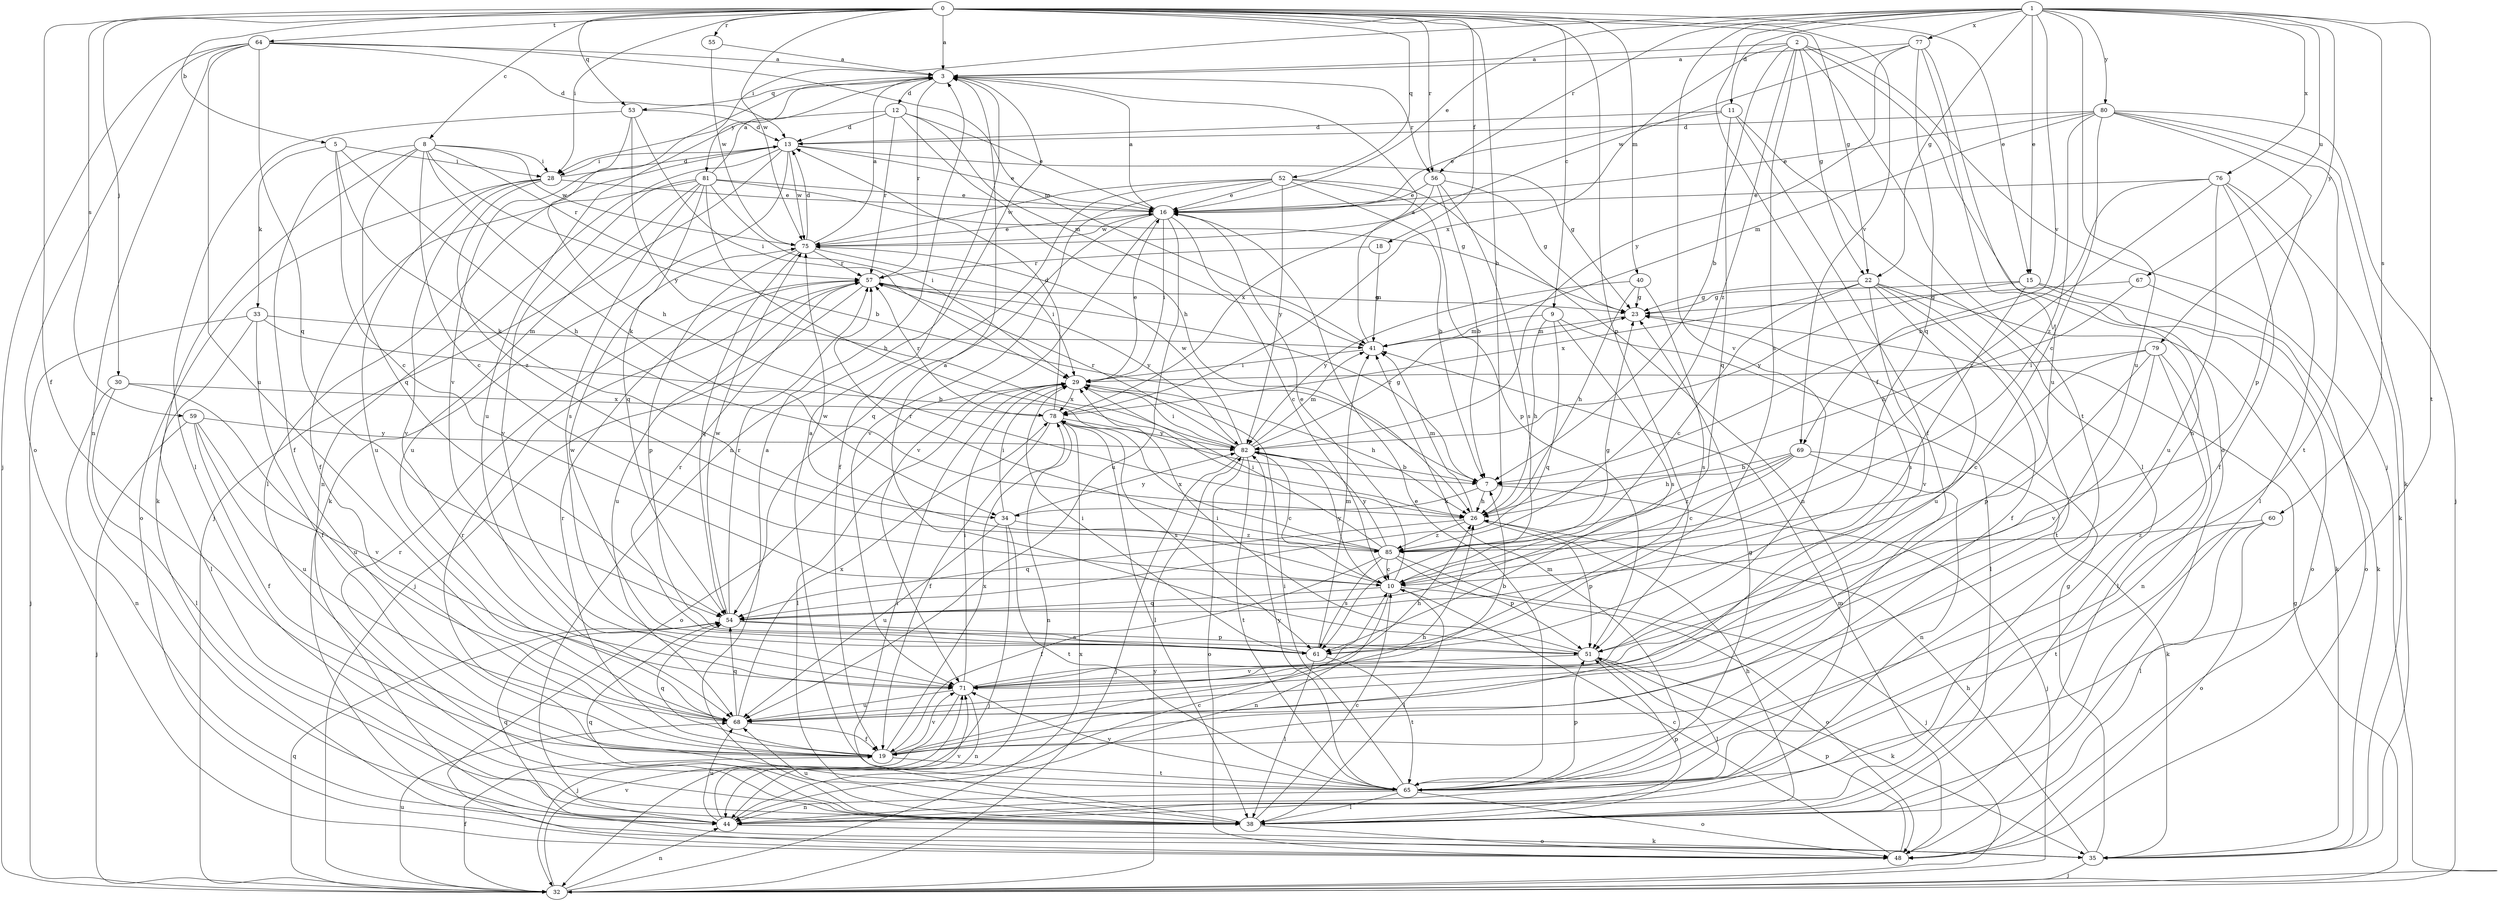 strict digraph  {
0;
1;
2;
3;
5;
7;
8;
9;
10;
11;
12;
13;
15;
16;
18;
19;
22;
23;
26;
28;
29;
30;
32;
33;
34;
35;
38;
40;
41;
44;
48;
51;
52;
53;
54;
55;
56;
57;
59;
60;
61;
64;
65;
67;
68;
69;
71;
75;
76;
77;
78;
79;
80;
81;
82;
85;
0 -> 3  [label=a];
0 -> 5  [label=b];
0 -> 8  [label=c];
0 -> 9  [label=c];
0 -> 15  [label=e];
0 -> 18  [label=f];
0 -> 19  [label=f];
0 -> 22  [label=g];
0 -> 26  [label=h];
0 -> 28  [label=i];
0 -> 30  [label=j];
0 -> 40  [label=m];
0 -> 51  [label=p];
0 -> 52  [label=q];
0 -> 53  [label=q];
0 -> 55  [label=r];
0 -> 56  [label=r];
0 -> 59  [label=s];
0 -> 64  [label=t];
0 -> 69  [label=v];
0 -> 75  [label=w];
1 -> 11  [label=d];
1 -> 15  [label=e];
1 -> 16  [label=e];
1 -> 19  [label=f];
1 -> 22  [label=g];
1 -> 28  [label=i];
1 -> 56  [label=r];
1 -> 60  [label=s];
1 -> 65  [label=t];
1 -> 67  [label=u];
1 -> 68  [label=u];
1 -> 69  [label=v];
1 -> 71  [label=v];
1 -> 76  [label=x];
1 -> 77  [label=x];
1 -> 79  [label=y];
1 -> 80  [label=y];
2 -> 3  [label=a];
2 -> 7  [label=b];
2 -> 22  [label=g];
2 -> 32  [label=j];
2 -> 48  [label=o];
2 -> 61  [label=s];
2 -> 65  [label=t];
2 -> 78  [label=x];
2 -> 85  [label=z];
3 -> 12  [label=d];
3 -> 44  [label=n];
3 -> 53  [label=q];
3 -> 56  [label=r];
3 -> 57  [label=r];
3 -> 71  [label=v];
3 -> 81  [label=y];
5 -> 10  [label=c];
5 -> 26  [label=h];
5 -> 28  [label=i];
5 -> 33  [label=k];
5 -> 34  [label=k];
7 -> 26  [label=h];
7 -> 32  [label=j];
7 -> 34  [label=k];
7 -> 57  [label=r];
8 -> 7  [label=b];
8 -> 10  [label=c];
8 -> 19  [label=f];
8 -> 28  [label=i];
8 -> 34  [label=k];
8 -> 35  [label=k];
8 -> 54  [label=q];
8 -> 57  [label=r];
8 -> 75  [label=w];
9 -> 26  [label=h];
9 -> 38  [label=l];
9 -> 41  [label=m];
9 -> 54  [label=q];
9 -> 61  [label=s];
10 -> 16  [label=e];
10 -> 23  [label=g];
10 -> 38  [label=l];
10 -> 44  [label=n];
10 -> 48  [label=o];
10 -> 54  [label=q];
10 -> 75  [label=w];
10 -> 82  [label=y];
11 -> 13  [label=d];
11 -> 16  [label=e];
11 -> 19  [label=f];
11 -> 38  [label=l];
11 -> 54  [label=q];
12 -> 13  [label=d];
12 -> 16  [label=e];
12 -> 26  [label=h];
12 -> 41  [label=m];
12 -> 57  [label=r];
12 -> 68  [label=u];
13 -> 16  [label=e];
13 -> 23  [label=g];
13 -> 28  [label=i];
13 -> 32  [label=j];
13 -> 35  [label=k];
13 -> 38  [label=l];
13 -> 44  [label=n];
13 -> 75  [label=w];
15 -> 23  [label=g];
15 -> 35  [label=k];
15 -> 48  [label=o];
15 -> 61  [label=s];
15 -> 82  [label=y];
16 -> 3  [label=a];
16 -> 10  [label=c];
16 -> 29  [label=i];
16 -> 54  [label=q];
16 -> 68  [label=u];
16 -> 71  [label=v];
16 -> 75  [label=w];
18 -> 41  [label=m];
18 -> 57  [label=r];
19 -> 26  [label=h];
19 -> 54  [label=q];
19 -> 57  [label=r];
19 -> 65  [label=t];
19 -> 71  [label=v];
19 -> 78  [label=x];
22 -> 10  [label=c];
22 -> 19  [label=f];
22 -> 23  [label=g];
22 -> 35  [label=k];
22 -> 65  [label=t];
22 -> 68  [label=u];
22 -> 71  [label=v];
22 -> 78  [label=x];
23 -> 41  [label=m];
26 -> 41  [label=m];
26 -> 51  [label=p];
26 -> 54  [label=q];
26 -> 85  [label=z];
28 -> 13  [label=d];
28 -> 16  [label=e];
28 -> 48  [label=o];
28 -> 68  [label=u];
28 -> 71  [label=v];
28 -> 85  [label=z];
29 -> 16  [label=e];
29 -> 26  [label=h];
29 -> 38  [label=l];
29 -> 48  [label=o];
29 -> 78  [label=x];
30 -> 38  [label=l];
30 -> 44  [label=n];
30 -> 68  [label=u];
30 -> 78  [label=x];
32 -> 19  [label=f];
32 -> 23  [label=g];
32 -> 44  [label=n];
32 -> 54  [label=q];
32 -> 68  [label=u];
32 -> 71  [label=v];
32 -> 78  [label=x];
32 -> 82  [label=y];
33 -> 7  [label=b];
33 -> 19  [label=f];
33 -> 32  [label=j];
33 -> 38  [label=l];
33 -> 41  [label=m];
34 -> 29  [label=i];
34 -> 32  [label=j];
34 -> 65  [label=t];
34 -> 68  [label=u];
34 -> 82  [label=y];
34 -> 85  [label=z];
35 -> 23  [label=g];
35 -> 26  [label=h];
35 -> 32  [label=j];
38 -> 3  [label=a];
38 -> 10  [label=c];
38 -> 26  [label=h];
38 -> 29  [label=i];
38 -> 48  [label=o];
38 -> 51  [label=p];
38 -> 54  [label=q];
38 -> 57  [label=r];
38 -> 68  [label=u];
40 -> 23  [label=g];
40 -> 26  [label=h];
40 -> 61  [label=s];
40 -> 82  [label=y];
41 -> 3  [label=a];
41 -> 29  [label=i];
44 -> 10  [label=c];
44 -> 35  [label=k];
44 -> 54  [label=q];
44 -> 68  [label=u];
44 -> 71  [label=v];
48 -> 10  [label=c];
48 -> 41  [label=m];
48 -> 51  [label=p];
51 -> 3  [label=a];
51 -> 29  [label=i];
51 -> 35  [label=k];
51 -> 38  [label=l];
51 -> 71  [label=v];
52 -> 7  [label=b];
52 -> 16  [label=e];
52 -> 19  [label=f];
52 -> 44  [label=n];
52 -> 51  [label=p];
52 -> 71  [label=v];
52 -> 75  [label=w];
52 -> 82  [label=y];
53 -> 13  [label=d];
53 -> 26  [label=h];
53 -> 29  [label=i];
53 -> 38  [label=l];
53 -> 82  [label=y];
54 -> 51  [label=p];
54 -> 57  [label=r];
54 -> 61  [label=s];
54 -> 75  [label=w];
55 -> 3  [label=a];
55 -> 75  [label=w];
56 -> 7  [label=b];
56 -> 16  [label=e];
56 -> 23  [label=g];
56 -> 61  [label=s];
56 -> 78  [label=x];
57 -> 23  [label=g];
57 -> 32  [label=j];
57 -> 68  [label=u];
57 -> 82  [label=y];
59 -> 19  [label=f];
59 -> 32  [label=j];
59 -> 68  [label=u];
59 -> 71  [label=v];
59 -> 82  [label=y];
60 -> 38  [label=l];
60 -> 48  [label=o];
60 -> 65  [label=t];
60 -> 85  [label=z];
61 -> 29  [label=i];
61 -> 38  [label=l];
61 -> 41  [label=m];
61 -> 57  [label=r];
61 -> 65  [label=t];
61 -> 75  [label=w];
64 -> 3  [label=a];
64 -> 13  [label=d];
64 -> 32  [label=j];
64 -> 41  [label=m];
64 -> 44  [label=n];
64 -> 48  [label=o];
64 -> 54  [label=q];
64 -> 68  [label=u];
65 -> 3  [label=a];
65 -> 16  [label=e];
65 -> 23  [label=g];
65 -> 29  [label=i];
65 -> 38  [label=l];
65 -> 41  [label=m];
65 -> 44  [label=n];
65 -> 48  [label=o];
65 -> 51  [label=p];
65 -> 57  [label=r];
65 -> 71  [label=v];
65 -> 82  [label=y];
67 -> 23  [label=g];
67 -> 26  [label=h];
67 -> 48  [label=o];
68 -> 19  [label=f];
68 -> 54  [label=q];
68 -> 78  [label=x];
69 -> 7  [label=b];
69 -> 10  [label=c];
69 -> 26  [label=h];
69 -> 35  [label=k];
69 -> 44  [label=n];
69 -> 85  [label=z];
71 -> 7  [label=b];
71 -> 26  [label=h];
71 -> 29  [label=i];
71 -> 32  [label=j];
71 -> 44  [label=n];
71 -> 68  [label=u];
75 -> 3  [label=a];
75 -> 13  [label=d];
75 -> 16  [label=e];
75 -> 29  [label=i];
75 -> 51  [label=p];
75 -> 54  [label=q];
75 -> 57  [label=r];
76 -> 7  [label=b];
76 -> 16  [label=e];
76 -> 19  [label=f];
76 -> 35  [label=k];
76 -> 38  [label=l];
76 -> 68  [label=u];
76 -> 85  [label=z];
77 -> 3  [label=a];
77 -> 44  [label=n];
77 -> 54  [label=q];
77 -> 68  [label=u];
77 -> 75  [label=w];
77 -> 82  [label=y];
78 -> 13  [label=d];
78 -> 19  [label=f];
78 -> 38  [label=l];
78 -> 44  [label=n];
78 -> 57  [label=r];
78 -> 61  [label=s];
78 -> 82  [label=y];
79 -> 10  [label=c];
79 -> 29  [label=i];
79 -> 38  [label=l];
79 -> 44  [label=n];
79 -> 51  [label=p];
79 -> 71  [label=v];
80 -> 10  [label=c];
80 -> 13  [label=d];
80 -> 16  [label=e];
80 -> 32  [label=j];
80 -> 35  [label=k];
80 -> 41  [label=m];
80 -> 51  [label=p];
80 -> 65  [label=t];
80 -> 85  [label=z];
81 -> 3  [label=a];
81 -> 16  [label=e];
81 -> 19  [label=f];
81 -> 23  [label=g];
81 -> 26  [label=h];
81 -> 29  [label=i];
81 -> 54  [label=q];
81 -> 61  [label=s];
81 -> 68  [label=u];
81 -> 71  [label=v];
82 -> 7  [label=b];
82 -> 10  [label=c];
82 -> 23  [label=g];
82 -> 29  [label=i];
82 -> 32  [label=j];
82 -> 41  [label=m];
82 -> 48  [label=o];
82 -> 57  [label=r];
82 -> 65  [label=t];
82 -> 75  [label=w];
85 -> 10  [label=c];
85 -> 19  [label=f];
85 -> 29  [label=i];
85 -> 32  [label=j];
85 -> 51  [label=p];
85 -> 57  [label=r];
85 -> 61  [label=s];
85 -> 78  [label=x];
85 -> 82  [label=y];
}

